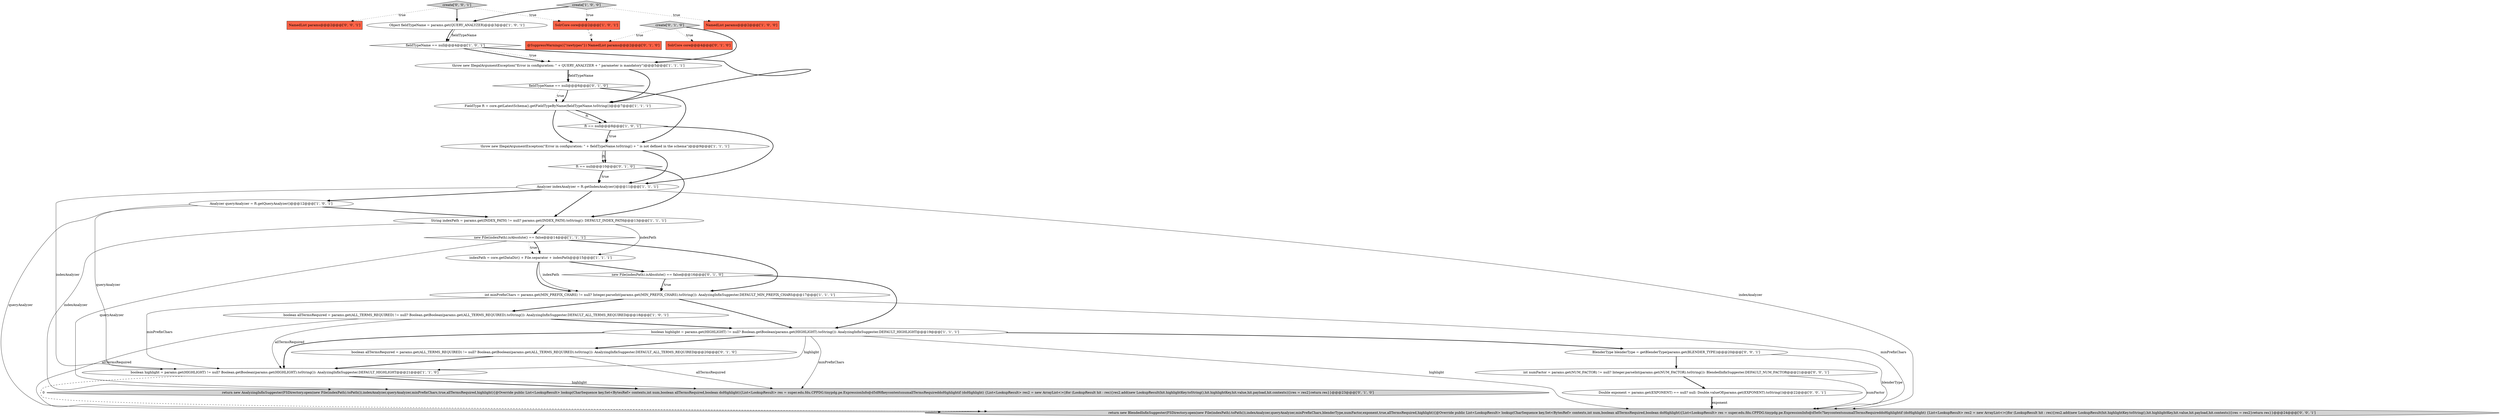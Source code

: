 digraph {
31 [style = filled, label = "return new BlendedInfixSuggester(FSDirectory.open(new File(indexPath).toPath()),indexAnalyzer,queryAnalyzer,minPrefixChars,blenderType,numFactor,exponent,true,allTermsRequired,highlight){@Override public List<LookupResult> lookup(CharSequence key,Set<BytesRef> contexts,int num,boolean allTermsRequired,boolean doHighlight){List<LookupResult> res = super.edu.fdu.CPPDG.tinypdg.pe.ExpressionInfo@d5e0c7keycontextsnumallTermsRequireddoHighlightif (doHighlight) {List<LookupResult> res2 = new ArrayList<>()for (LookupResult hit : res){res2.add(new LookupResult(hit.highlightKey.toString(),hit.highlightKey,hit.value,hit.payload,hit.contexts))}res = res2}return res}}@@@24@@@['0', '0', '1']", fillcolor = lightgray, shape = ellipse image = "AAA0AAABBB3BBB"];
6 [style = filled, label = "ft == null@@@8@@@['1', '0', '1']", fillcolor = white, shape = diamond image = "AAA0AAABBB1BBB"];
19 [style = filled, label = "create['0', '1', '0']", fillcolor = lightgray, shape = diamond image = "AAA0AAABBB2BBB"];
2 [style = filled, label = "new File(indexPath).isAbsolute() == false@@@14@@@['1', '1', '1']", fillcolor = white, shape = diamond image = "AAA0AAABBB1BBB"];
17 [style = filled, label = "int minPrefixChars = params.get(MIN_PREFIX_CHARS) != null? Integer.parseInt(params.get(MIN_PREFIX_CHARS).toString()): AnalyzingInfixSuggester.DEFAULT_MIN_PREFIX_CHARS@@@17@@@['1', '1', '1']", fillcolor = white, shape = ellipse image = "AAA0AAABBB1BBB"];
3 [style = filled, label = "boolean allTermsRequired = params.get(ALL_TERMS_REQUIRED) != null? Boolean.getBoolean(params.get(ALL_TERMS_REQUIRED).toString()): AnalyzingInfixSuggester.DEFAULT_ALL_TERMS_REQUIRED@@@18@@@['1', '0', '1']", fillcolor = white, shape = ellipse image = "AAA0AAABBB1BBB"];
27 [style = filled, label = "BlenderType blenderType = getBlenderType(params.get(BLENDER_TYPE))@@@20@@@['0', '0', '1']", fillcolor = white, shape = ellipse image = "AAA0AAABBB3BBB"];
13 [style = filled, label = "fieldTypeName == null@@@4@@@['1', '0', '1']", fillcolor = white, shape = diamond image = "AAA0AAABBB1BBB"];
7 [style = filled, label = "SolrCore core@@@2@@@['1', '0', '1']", fillcolor = tomato, shape = box image = "AAA0AAABBB1BBB"];
16 [style = filled, label = "Analyzer queryAnalyzer = ft.getQueryAnalyzer()@@@12@@@['1', '0', '1']", fillcolor = white, shape = ellipse image = "AAA0AAABBB1BBB"];
8 [style = filled, label = "boolean highlight = params.get(HIGHLIGHT) != null? Boolean.getBoolean(params.get(HIGHLIGHT).toString()): AnalyzingInfixSuggester.DEFAULT_HIGHLIGHT@@@21@@@['1', '1', '0']", fillcolor = white, shape = ellipse image = "AAA0AAABBB1BBB"];
4 [style = filled, label = "Analyzer indexAnalyzer = ft.getIndexAnalyzer()@@@11@@@['1', '1', '1']", fillcolor = white, shape = ellipse image = "AAA0AAABBB1BBB"];
12 [style = filled, label = "Object fieldTypeName = params.get(QUERY_ANALYZER)@@@3@@@['1', '0', '1']", fillcolor = white, shape = ellipse image = "AAA0AAABBB1BBB"];
9 [style = filled, label = "create['1', '0', '0']", fillcolor = lightgray, shape = diamond image = "AAA0AAABBB1BBB"];
22 [style = filled, label = "ft == null@@@10@@@['0', '1', '0']", fillcolor = white, shape = diamond image = "AAA0AAABBB2BBB"];
1 [style = filled, label = "throw new IllegalArgumentException(\"Error in configuration: \" + QUERY_ANALYZER + \" parameter is mandatory\")@@@5@@@['1', '1', '1']", fillcolor = white, shape = ellipse image = "AAA0AAABBB1BBB"];
10 [style = filled, label = "FieldType ft = core.getLatestSchema().getFieldTypeByName(fieldTypeName.toString())@@@7@@@['1', '1', '1']", fillcolor = white, shape = ellipse image = "AAA0AAABBB1BBB"];
15 [style = filled, label = "indexPath = core.getDataDir() + File.separator + indexPath@@@15@@@['1', '1', '1']", fillcolor = white, shape = ellipse image = "AAA0AAABBB1BBB"];
18 [style = filled, label = "boolean allTermsRequired = params.get(ALL_TERMS_REQUIRED) != null? Boolean.getBoolean(params.get(ALL_TERMS_REQUIRED).toString()): AnalyzingInfixSuggester.DEFAULT_ALL_TERMS_REQUIRED@@@20@@@['0', '1', '0']", fillcolor = white, shape = ellipse image = "AAA0AAABBB2BBB"];
26 [style = filled, label = "NamedList params@@@2@@@['0', '0', '1']", fillcolor = tomato, shape = box image = "AAA0AAABBB3BBB"];
21 [style = filled, label = "fieldTypeName == null@@@6@@@['0', '1', '0']", fillcolor = white, shape = diamond image = "AAA0AAABBB2BBB"];
29 [style = filled, label = "Double exponent = params.get(EXPONENT) == null? null: Double.valueOf(params.get(EXPONENT).toString())@@@22@@@['0', '0', '1']", fillcolor = white, shape = ellipse image = "AAA0AAABBB3BBB"];
30 [style = filled, label = "int numFactor = params.get(NUM_FACTOR) != null? Integer.parseInt(params.get(NUM_FACTOR).toString()): BlendedInfixSuggester.DEFAULT_NUM_FACTOR@@@21@@@['0', '0', '1']", fillcolor = white, shape = ellipse image = "AAA0AAABBB3BBB"];
11 [style = filled, label = "boolean highlight = params.get(HIGHLIGHT) != null? Boolean.getBoolean(params.get(HIGHLIGHT).toString()): AnalyzingInfixSuggester.DEFAULT_HIGHLIGHT@@@19@@@['1', '1', '1']", fillcolor = white, shape = ellipse image = "AAA0AAABBB1BBB"];
23 [style = filled, label = "SolrCore core@@@4@@@['0', '1', '0']", fillcolor = tomato, shape = box image = "AAA1AAABBB2BBB"];
5 [style = filled, label = "throw new IllegalArgumentException(\"Error in configuration: \" + fieldTypeName.toString() + \" is not defined in the schema\")@@@9@@@['1', '1', '1']", fillcolor = white, shape = ellipse image = "AAA0AAABBB1BBB"];
25 [style = filled, label = "new File(indexPath).isAbsolute() == false@@@16@@@['0', '1', '0']", fillcolor = white, shape = diamond image = "AAA0AAABBB2BBB"];
0 [style = filled, label = "NamedList params@@@2@@@['1', '0', '0']", fillcolor = tomato, shape = box image = "AAA0AAABBB1BBB"];
24 [style = filled, label = "return new AnalyzingInfixSuggester(FSDirectory.open(new File(indexPath).toPath()),indexAnalyzer,queryAnalyzer,minPrefixChars,true,allTermsRequired,highlight){@Override public List<LookupResult> lookup(CharSequence key,Set<BytesRef> contexts,int num,boolean allTermsRequired,boolean doHighlight){List<LookupResult> res = super.edu.fdu.CPPDG.tinypdg.pe.ExpressionInfo@d5df6fkeycontextsnumallTermsRequireddoHighlightif (doHighlight) {List<LookupResult> res2 = new ArrayList<>()for (LookupResult hit : res){res2.add(new LookupResult(hit.highlightKey.toString(),hit.highlightKey,hit.value,hit.payload,hit.contexts))}res = res2}return res}}@@@23@@@['0', '1', '0']", fillcolor = lightgray, shape = ellipse image = "AAA0AAABBB2BBB"];
20 [style = filled, label = "@SuppressWarnings({\"rawtypes\"}) NamedList params@@@2@@@['0', '1', '0']", fillcolor = tomato, shape = box image = "AAA1AAABBB2BBB"];
28 [style = filled, label = "create['0', '0', '1']", fillcolor = lightgray, shape = diamond image = "AAA0AAABBB3BBB"];
14 [style = filled, label = "String indexPath = params.get(INDEX_PATH) != null? params.get(INDEX_PATH).toString(): DEFAULT_INDEX_PATH@@@13@@@['1', '1', '1']", fillcolor = white, shape = ellipse image = "AAA0AAABBB1BBB"];
2->17 [style = bold, label=""];
13->10 [style = bold, label=""];
15->17 [style = solid, label="indexPath"];
17->31 [style = solid, label="minPrefixChars"];
21->10 [style = bold, label=""];
3->31 [style = solid, label="allTermsRequired"];
4->14 [style = bold, label=""];
9->0 [style = dotted, label="true"];
3->8 [style = solid, label="allTermsRequired"];
15->25 [style = bold, label=""];
19->20 [style = dotted, label="true"];
17->8 [style = solid, label="minPrefixChars"];
27->30 [style = bold, label=""];
29->31 [style = bold, label=""];
4->31 [style = solid, label="indexAnalyzer"];
16->8 [style = solid, label="queryAnalyzer"];
3->11 [style = bold, label=""];
2->15 [style = dotted, label="true"];
7->20 [style = dashed, label="0"];
19->23 [style = dotted, label="true"];
4->8 [style = solid, label="indexAnalyzer"];
5->22 [style = solid, label="ft"];
21->10 [style = dotted, label="true"];
28->12 [style = bold, label=""];
2->24 [style = solid, label="queryAnalyzer"];
25->17 [style = bold, label=""];
10->6 [style = bold, label=""];
30->29 [style = bold, label=""];
11->8 [style = solid, label="highlight"];
13->1 [style = bold, label=""];
30->31 [style = solid, label="numFactor"];
11->18 [style = bold, label=""];
12->13 [style = solid, label="fieldTypeName"];
22->4 [style = bold, label=""];
12->13 [style = bold, label=""];
6->4 [style = bold, label=""];
14->24 [style = solid, label="indexAnalyzer"];
6->5 [style = bold, label=""];
15->17 [style = bold, label=""];
21->5 [style = bold, label=""];
19->1 [style = bold, label=""];
16->31 [style = solid, label="queryAnalyzer"];
13->1 [style = dotted, label="true"];
10->5 [style = bold, label=""];
8->24 [style = solid, label="highlight"];
14->15 [style = solid, label="indexPath"];
25->17 [style = dotted, label="true"];
25->11 [style = bold, label=""];
1->21 [style = bold, label=""];
28->26 [style = dotted, label="true"];
5->4 [style = bold, label=""];
2->15 [style = bold, label=""];
28->7 [style = dotted, label="true"];
17->3 [style = bold, label=""];
11->27 [style = bold, label=""];
16->14 [style = bold, label=""];
11->8 [style = bold, label=""];
14->2 [style = bold, label=""];
18->8 [style = bold, label=""];
9->12 [style = bold, label=""];
27->31 [style = solid, label="blenderType"];
11->31 [style = solid, label="highlight"];
8->31 [style = dashed, label="0"];
9->7 [style = dotted, label="true"];
22->14 [style = bold, label=""];
11->24 [style = solid, label="minPrefixChars"];
1->10 [style = bold, label=""];
5->22 [style = bold, label=""];
18->24 [style = solid, label="allTermsRequired"];
22->4 [style = dotted, label="true"];
1->21 [style = solid, label="fieldTypeName"];
10->6 [style = solid, label="ft"];
4->16 [style = bold, label=""];
6->5 [style = dotted, label="true"];
29->31 [style = solid, label="exponent"];
17->11 [style = bold, label=""];
8->24 [style = bold, label=""];
}
